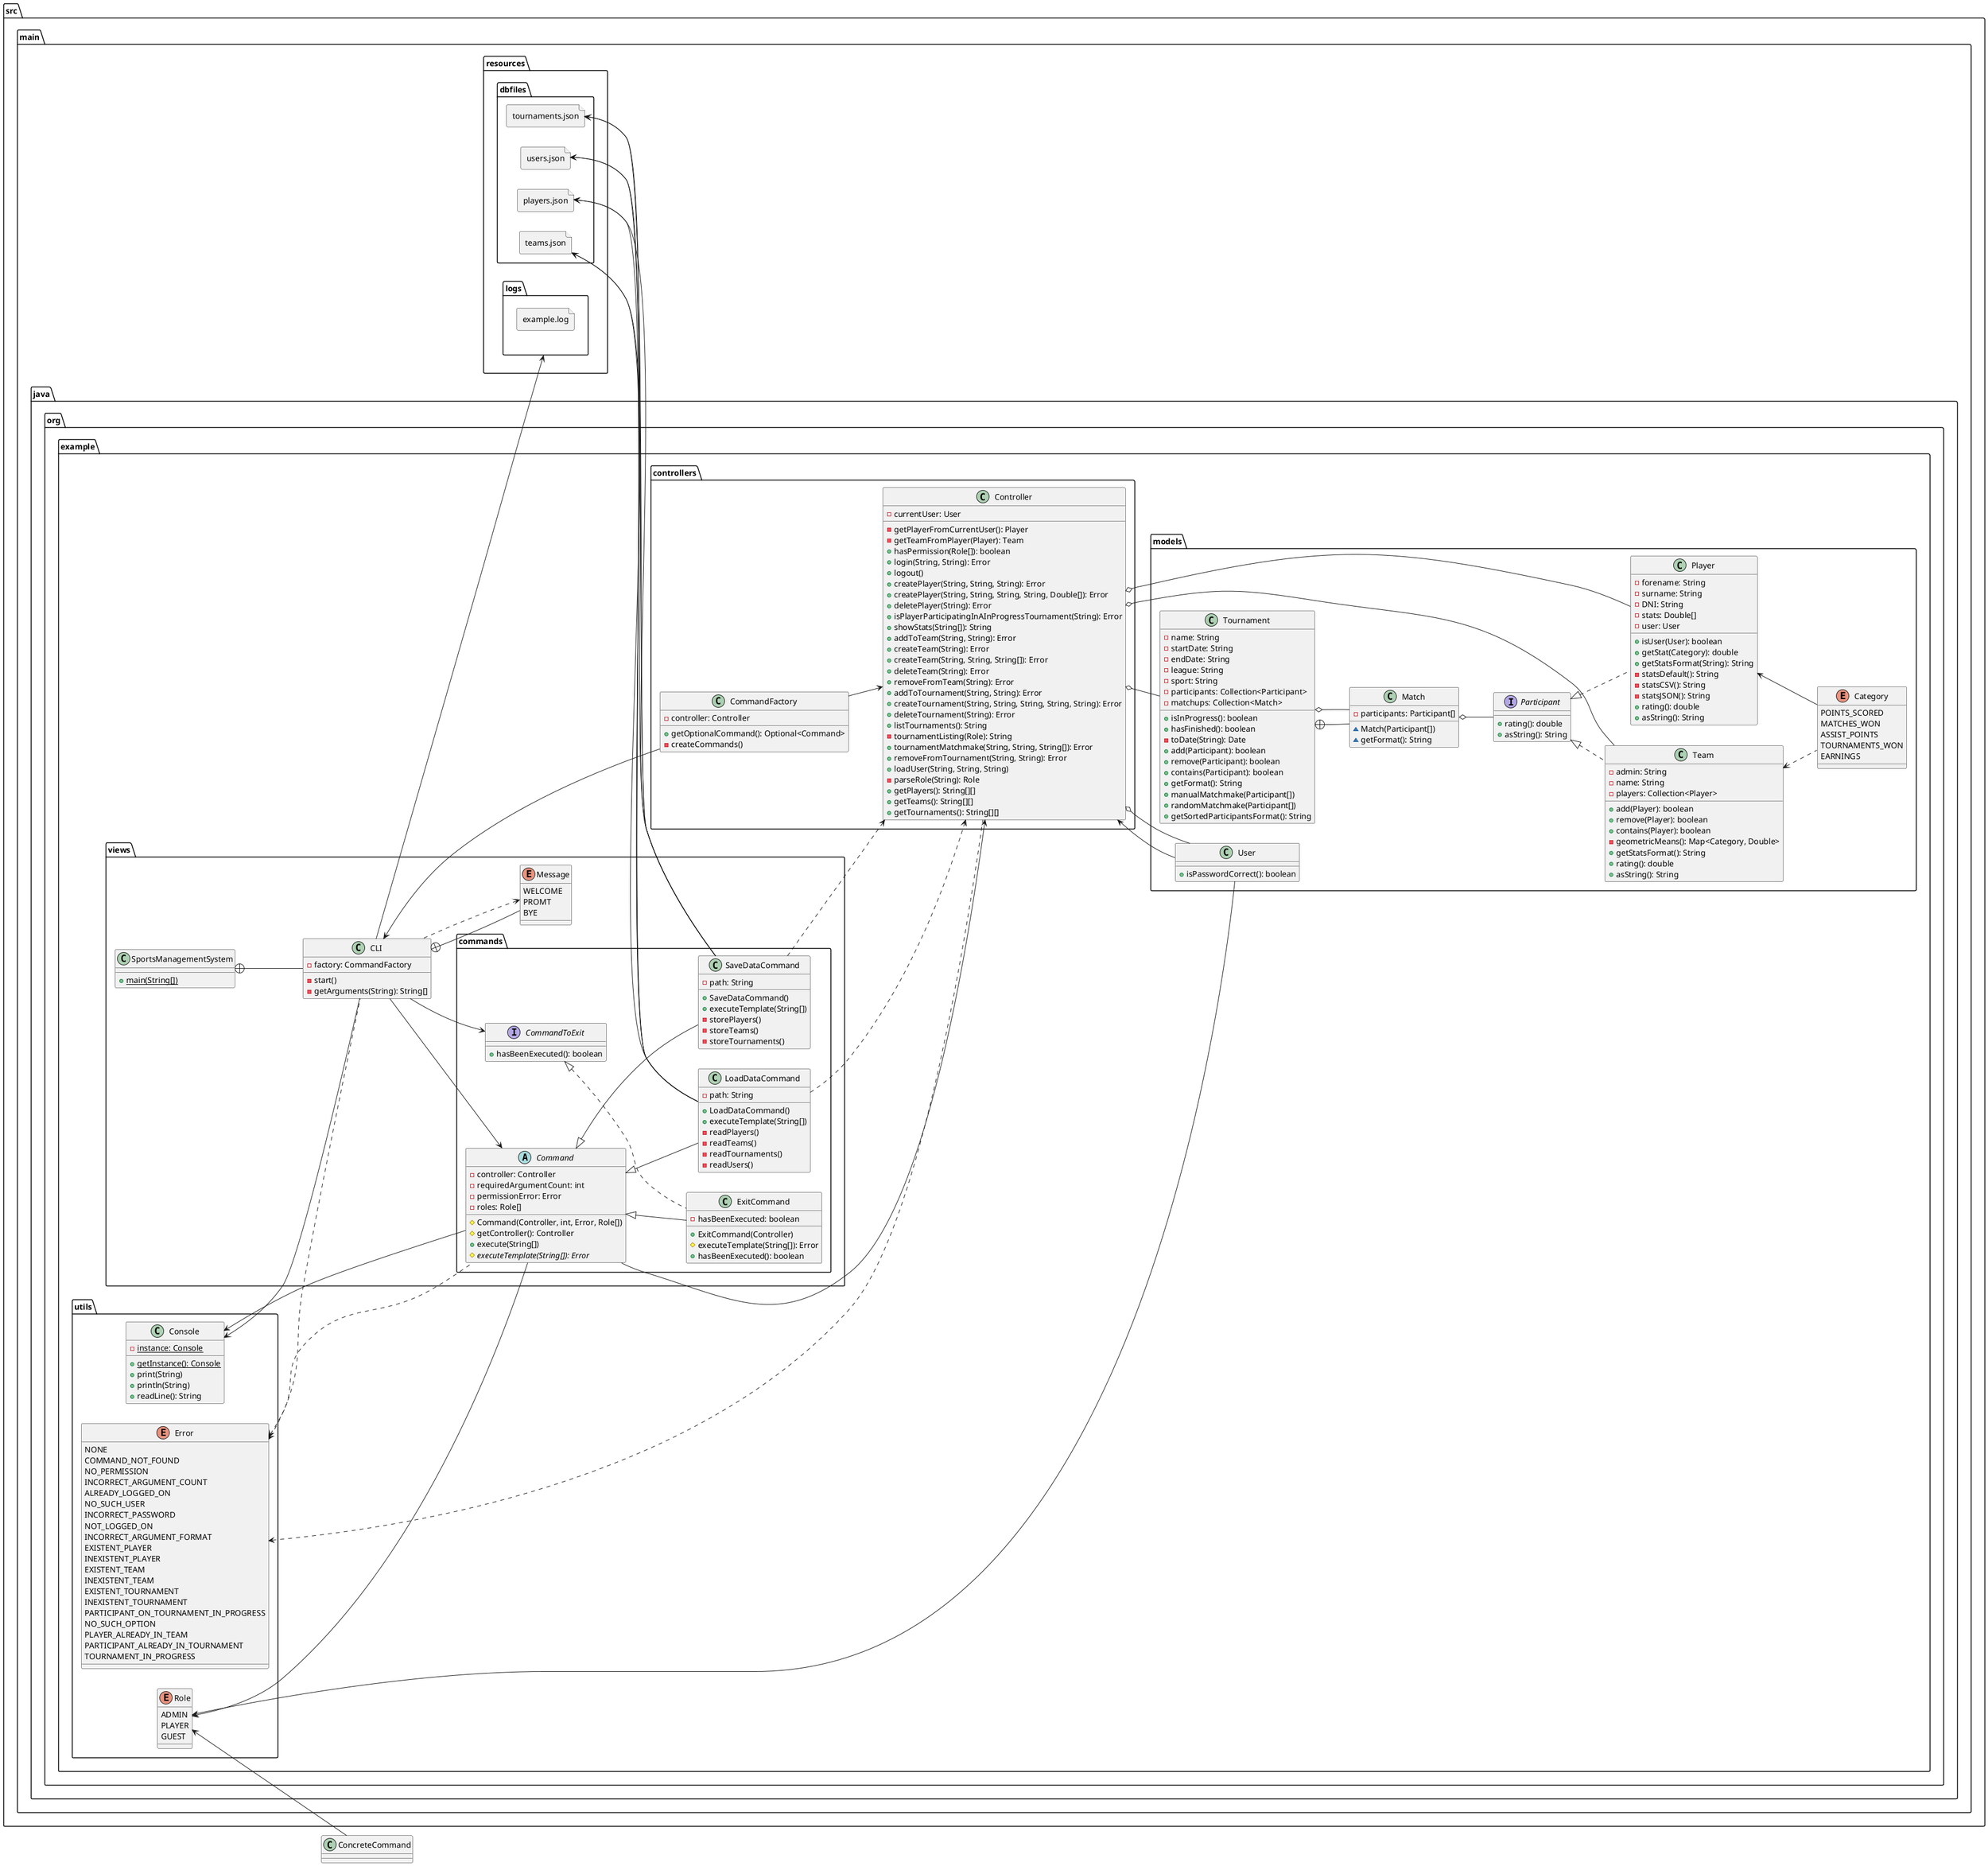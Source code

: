 @startuml

allowmixing
left to right direction

package src.main {
    package java.org.example {
        package controllers {
            class CommandFactory {
                -controller: Controller
                +getOptionalCommand(): Optional<Command>
                -createCommands()
            }
            class Controller {
                -currentUser: User
                -getPlayerFromCurrentUser(): Player
                -getTeamFromPlayer(Player): Team
                +hasPermission(Role[]): boolean
                +login(String, String): Error
                +logout()
                +createPlayer(String, String, String): Error
                +createPlayer(String, String, String, String, Double[]): Error
                +deletePlayer(String): Error
                +isPlayerParticipatingInAInProgressTournament(String): Error
                +showStats(String[]): String
                +addToTeam(String, String): Error
                +createTeam(String): Error
                +createTeam(String, String, String[]): Error
                +deleteTeam(String): Error
                +removeFromTeam(String): Error
                +addToTournament(String, String): Error
                +createTournament(String, String, String, String, String): Error
                +deleteTournament(String): Error
                +listTournaments(): String
                -tournamentListing(Role): String
                +tournamentMatchmake(String, String, String[]): Error
                +removeFromTournament(String, String): Error
                +loadUser(String, String, String)
                -parseRole(String): Role
                +getPlayers(): String[][]
                +getTeams(): String[][]
                +getTournaments(): String[][]
            }
        }

        package models {
            enum Category {
                POINTS_SCORED
                MATCHES_WON
                ASSIST_POINTS
                TOURNAMENTS_WON
                EARNINGS
            }
            interface Participant {
                +rating(): double
                +asString(): String
            }
            class Player implements Participant {
                -forename: String
                -surname: String
                -DNI: String
                -stats: Double[]
                -user: User
                +isUser(User): boolean
                +getStat(Category): double
                +getStatsFormat(String): String
                -statsDefault(): String
                -statsCSV(): String
                -statsJSON(): String
                +rating(): double
                +asString(): String
            }
            class Team implements Participant {
                -admin: String
                -name: String
                -players: Collection<Player>
                +add(Player): boolean
                +remove(Player): boolean
                +contains(Player): boolean
                -geometricMeans(): Map<Category, Double>
                +getStatsFormat(): String
                +rating(): double
                +asString(): String
            }
            class Tournament {
                -name: String
                -startDate: String
                -endDate: String
                -league: String
                -sport: String
                -participants: Collection<Participant>
                -matchups: Collection<Match>
                +isInProgress(): boolean
                +hasFinished(): boolean
                -toDate(String): Date
                +add(Participant): boolean
                +remove(Participant): boolean
                +contains(Participant): boolean
                +getFormat(): String
                +manualMatchmake(Participant[])
                +randomMatchmake(Participant[])
                +getSortedParticipantsFormat(): String
            }
            class Match {
                -participants: Participant[]
                ~Match(Participant[])
                ~getFormat(): String
            }
            class User {
                +isPasswordCorrect(): boolean
            }
        }

        package utils {
            class Console {
                -{static}instance: Console
                +{static}getInstance(): Console
                +print(String)
                +println(String)
                +readLine(): String
            }
            enum Error {
                NONE
                COMMAND_NOT_FOUND
                NO_PERMISSION
                INCORRECT_ARGUMENT_COUNT
                ALREADY_LOGGED_ON
                NO_SUCH_USER
                INCORRECT_PASSWORD
                NOT_LOGGED_ON
                INCORRECT_ARGUMENT_FORMAT
                EXISTENT_PLAYER
                INEXISTENT_PLAYER
                EXISTENT_TEAM
                INEXISTENT_TEAM
                EXISTENT_TOURNAMENT
                INEXISTENT_TOURNAMENT
                PARTICIPANT_ON_TOURNAMENT_IN_PROGRESS
                NO_SUCH_OPTION
                PLAYER_ALREADY_IN_TEAM
                PARTICIPANT_ALREADY_IN_TOURNAMENT
                TOURNAMENT_IN_PROGRESS
            }
            enum Role {
                ADMIN
                PLAYER
                GUEST
            }
        }

        package views {
            package commands {
                abstract Command {
                    -controller: Controller
                    -requiredArgumentCount: int
                    -permissionError: Error
                    -roles: Role[]
                    #Command(Controller, int, Error, Role[])
                    #getController(): Controller
                    +execute(String[])
                    #{abstract}executeTemplate(String[]): Error
                }
                interface CommandToExit {
                    +hasBeenExecuted(): boolean
                }
                class ExitCommand extends Command implements CommandToExit {
                    -hasBeenExecuted: boolean
                    +ExitCommand(Controller)
                    #executeTemplate(String[]): Error
                    +hasBeenExecuted(): boolean
                }
                class LoadDataCommand extends Command {
                    -path: String
                    +LoadDataCommand()
                    +executeTemplate(String[])
                    -readPlayers()
                    -readTeams()
                    -readTournaments()
                    -readUsers()
                }
                class SaveDataCommand extends Command {
                    -path: String
                    +SaveDataCommand()
                    +executeTemplate(String[])
                    -storePlayers()
                    -storeTeams()
                    -storeTournaments()
                }
            }
            class CLI {
                -factory: CommandFactory
                -start()
                -getArguments(String): String[]
            }
            enum Message {
                WELCOME
                PROMT
                BYE
            }
            class SportsManagementSystem {
                +{static}main(String[])
            }
        }
    }
    package resources {
        package dbfiles {
            file "players.json" as plyrs
            file "teams.json" as tms
            file "tournaments.json" as trnmnts
            file "users.json" as usrs
        }
        package logs {
            file "example.log" as xmpl
        }
    }
}

CommandFactory --> CLI
CommandFactory --> Controller
CLI --> Command
Command --> Controller

Console <-- CLI
Console <-- Command

Tournament +-- Match
Tournament o-- Match
Match o-- Participant

CLI +-- Message
Message <.. CLI
CommandToExit <-- CLI
Role <-- User
Team <.. Category
Player <-- Category

Error <.. Command
Error <.. Controller
Error <.. CLI

Controller <-- User
Controller o-- Player
Controller o-- Team
Controller o-- Tournament
Controller o-- User

Role <-- Command
Role <-- ConcreteCommand

LoadDataCommand ..> Controller
SaveDataCommand ..> Controller

LoadDataCommand --> plyrs
LoadDataCommand --> tms
LoadDataCommand --> trnmnts
LoadDataCommand --> usrs

plyrs <-- SaveDataCommand
tms <-- SaveDataCommand
trnmnts <-- SaveDataCommand
usrs <-- SaveDataCommand

CLI --> logs

SportsManagementSystem +-- CLI

@enduml